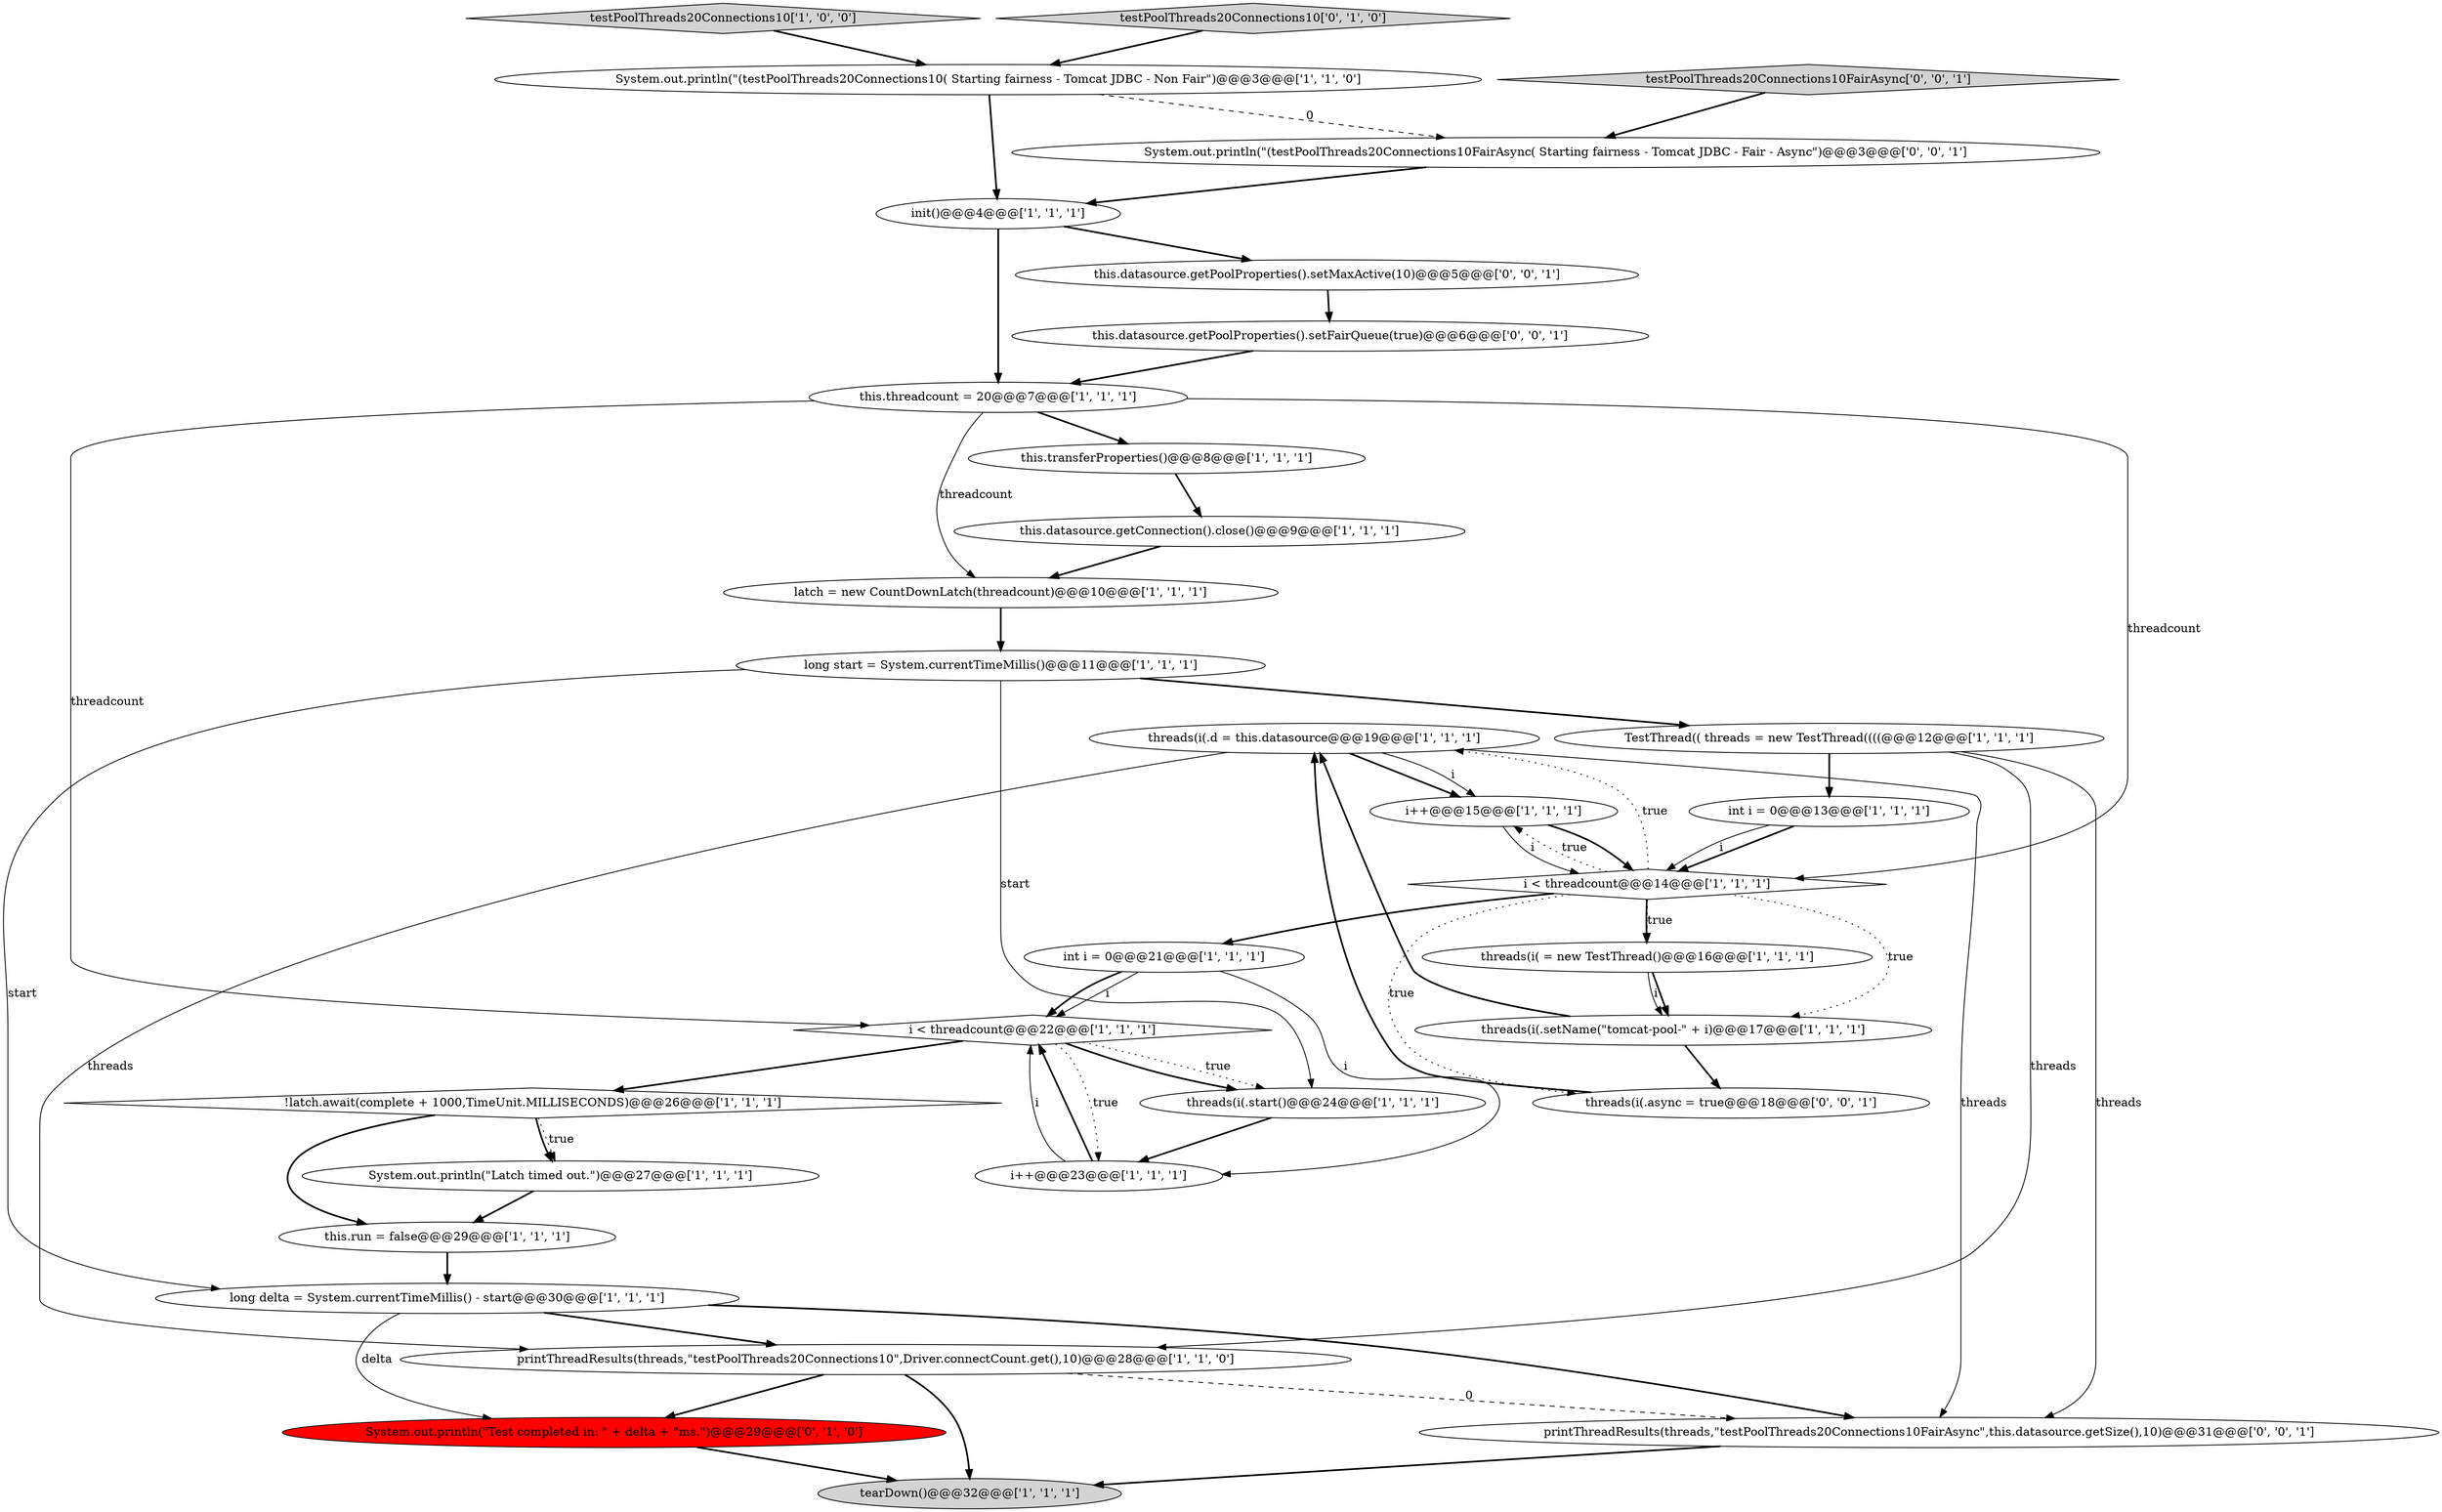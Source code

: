 digraph {
20 [style = filled, label = "System.out.println(\"Latch timed out.\")@@@27@@@['1', '1', '1']", fillcolor = white, shape = ellipse image = "AAA0AAABBB1BBB"];
30 [style = filled, label = "testPoolThreads20Connections10FairAsync['0', '0', '1']", fillcolor = lightgray, shape = diamond image = "AAA0AAABBB3BBB"];
3 [style = filled, label = "testPoolThreads20Connections10['1', '0', '0']", fillcolor = lightgray, shape = diamond image = "AAA0AAABBB1BBB"];
25 [style = filled, label = "testPoolThreads20Connections10['0', '1', '0']", fillcolor = lightgray, shape = diamond image = "AAA0AAABBB2BBB"];
13 [style = filled, label = "i < threadcount@@@22@@@['1', '1', '1']", fillcolor = white, shape = diamond image = "AAA0AAABBB1BBB"];
19 [style = filled, label = "i < threadcount@@@14@@@['1', '1', '1']", fillcolor = white, shape = diamond image = "AAA0AAABBB1BBB"];
18 [style = filled, label = "int i = 0@@@21@@@['1', '1', '1']", fillcolor = white, shape = ellipse image = "AAA0AAABBB1BBB"];
7 [style = filled, label = "threads(i(.start()@@@24@@@['1', '1', '1']", fillcolor = white, shape = ellipse image = "AAA0AAABBB1BBB"];
5 [style = filled, label = "i++@@@23@@@['1', '1', '1']", fillcolor = white, shape = ellipse image = "AAA0AAABBB1BBB"];
23 [style = filled, label = "latch = new CountDownLatch(threadcount)@@@10@@@['1', '1', '1']", fillcolor = white, shape = ellipse image = "AAA0AAABBB1BBB"];
2 [style = filled, label = "tearDown()@@@32@@@['1', '1', '1']", fillcolor = lightgray, shape = ellipse image = "AAA0AAABBB1BBB"];
14 [style = filled, label = "!latch.await(complete + 1000,TimeUnit.MILLISECONDS)@@@26@@@['1', '1', '1']", fillcolor = white, shape = diamond image = "AAA0AAABBB1BBB"];
29 [style = filled, label = "printThreadResults(threads,\"testPoolThreads20Connections10FairAsync\",this.datasource.getSize(),10)@@@31@@@['0', '0', '1']", fillcolor = white, shape = ellipse image = "AAA0AAABBB3BBB"];
10 [style = filled, label = "this.threadcount = 20@@@7@@@['1', '1', '1']", fillcolor = white, shape = ellipse image = "AAA0AAABBB1BBB"];
11 [style = filled, label = "printThreadResults(threads,\"testPoolThreads20Connections10\",Driver.connectCount.get(),10)@@@28@@@['1', '1', '0']", fillcolor = white, shape = ellipse image = "AAA0AAABBB1BBB"];
8 [style = filled, label = "i++@@@15@@@['1', '1', '1']", fillcolor = white, shape = ellipse image = "AAA0AAABBB1BBB"];
26 [style = filled, label = "System.out.println(\"Test completed in: \" + delta + \"ms.\")@@@29@@@['0', '1', '0']", fillcolor = red, shape = ellipse image = "AAA1AAABBB2BBB"];
12 [style = filled, label = "threads(i(.d = this.datasource@@@19@@@['1', '1', '1']", fillcolor = white, shape = ellipse image = "AAA0AAABBB1BBB"];
6 [style = filled, label = "init()@@@4@@@['1', '1', '1']", fillcolor = white, shape = ellipse image = "AAA0AAABBB1BBB"];
0 [style = filled, label = "TestThread(( threads = new TestThread((((@@@12@@@['1', '1', '1']", fillcolor = white, shape = ellipse image = "AAA0AAABBB1BBB"];
4 [style = filled, label = "this.transferProperties()@@@8@@@['1', '1', '1']", fillcolor = white, shape = ellipse image = "AAA0AAABBB1BBB"];
32 [style = filled, label = "this.datasource.getPoolProperties().setMaxActive(10)@@@5@@@['0', '0', '1']", fillcolor = white, shape = ellipse image = "AAA0AAABBB3BBB"];
16 [style = filled, label = "threads(i( = new TestThread()@@@16@@@['1', '1', '1']", fillcolor = white, shape = ellipse image = "AAA0AAABBB1BBB"];
27 [style = filled, label = "threads(i(.async = true@@@18@@@['0', '0', '1']", fillcolor = white, shape = ellipse image = "AAA0AAABBB3BBB"];
15 [style = filled, label = "long start = System.currentTimeMillis()@@@11@@@['1', '1', '1']", fillcolor = white, shape = ellipse image = "AAA0AAABBB1BBB"];
24 [style = filled, label = "long delta = System.currentTimeMillis() - start@@@30@@@['1', '1', '1']", fillcolor = white, shape = ellipse image = "AAA0AAABBB1BBB"];
17 [style = filled, label = "System.out.println(\"(testPoolThreads20Connections10( Starting fairness - Tomcat JDBC - Non Fair\")@@@3@@@['1', '1', '0']", fillcolor = white, shape = ellipse image = "AAA0AAABBB1BBB"];
1 [style = filled, label = "threads(i(.setName(\"tomcat-pool-\" + i)@@@17@@@['1', '1', '1']", fillcolor = white, shape = ellipse image = "AAA0AAABBB1BBB"];
22 [style = filled, label = "this.run = false@@@29@@@['1', '1', '1']", fillcolor = white, shape = ellipse image = "AAA0AAABBB1BBB"];
21 [style = filled, label = "int i = 0@@@13@@@['1', '1', '1']", fillcolor = white, shape = ellipse image = "AAA0AAABBB1BBB"];
28 [style = filled, label = "this.datasource.getPoolProperties().setFairQueue(true)@@@6@@@['0', '0', '1']", fillcolor = white, shape = ellipse image = "AAA0AAABBB3BBB"];
31 [style = filled, label = "System.out.println(\"(testPoolThreads20Connections10FairAsync( Starting fairness - Tomcat JDBC - Fair - Async\")@@@3@@@['0', '0', '1']", fillcolor = white, shape = ellipse image = "AAA0AAABBB3BBB"];
9 [style = filled, label = "this.datasource.getConnection().close()@@@9@@@['1', '1', '1']", fillcolor = white, shape = ellipse image = "AAA0AAABBB1BBB"];
6->32 [style = bold, label=""];
4->9 [style = bold, label=""];
19->1 [style = dotted, label="true"];
19->18 [style = bold, label=""];
28->10 [style = bold, label=""];
21->19 [style = bold, label=""];
27->12 [style = bold, label=""];
17->6 [style = bold, label=""];
8->19 [style = bold, label=""];
21->19 [style = solid, label="i"];
10->13 [style = solid, label="threadcount"];
12->8 [style = solid, label="i"];
1->27 [style = bold, label=""];
23->15 [style = bold, label=""];
14->22 [style = bold, label=""];
0->29 [style = solid, label="threads"];
11->29 [style = dashed, label="0"];
19->12 [style = dotted, label="true"];
13->5 [style = dotted, label="true"];
19->27 [style = dotted, label="true"];
10->19 [style = solid, label="threadcount"];
0->21 [style = bold, label=""];
24->29 [style = bold, label=""];
13->7 [style = dotted, label="true"];
5->13 [style = solid, label="i"];
17->31 [style = dashed, label="0"];
25->17 [style = bold, label=""];
12->29 [style = solid, label="threads"];
19->8 [style = dotted, label="true"];
11->2 [style = bold, label=""];
15->24 [style = solid, label="start"];
24->26 [style = solid, label="delta"];
19->16 [style = bold, label=""];
20->22 [style = bold, label=""];
18->13 [style = solid, label="i"];
18->5 [style = solid, label="i"];
9->23 [style = bold, label=""];
10->23 [style = solid, label="threadcount"];
14->20 [style = dotted, label="true"];
26->2 [style = bold, label=""];
7->5 [style = bold, label=""];
29->2 [style = bold, label=""];
31->6 [style = bold, label=""];
0->11 [style = solid, label="threads"];
16->1 [style = bold, label=""];
30->31 [style = bold, label=""];
12->8 [style = bold, label=""];
13->7 [style = bold, label=""];
24->11 [style = bold, label=""];
15->0 [style = bold, label=""];
5->13 [style = bold, label=""];
6->10 [style = bold, label=""];
15->7 [style = solid, label="start"];
16->1 [style = solid, label="i"];
12->11 [style = solid, label="threads"];
19->16 [style = dotted, label="true"];
18->13 [style = bold, label=""];
1->12 [style = bold, label=""];
10->4 [style = bold, label=""];
8->19 [style = solid, label="i"];
3->17 [style = bold, label=""];
22->24 [style = bold, label=""];
32->28 [style = bold, label=""];
13->14 [style = bold, label=""];
14->20 [style = bold, label=""];
11->26 [style = bold, label=""];
}
